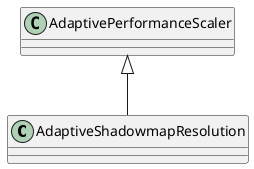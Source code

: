 @startuml
class AdaptiveShadowmapResolution {
}
AdaptivePerformanceScaler <|-- AdaptiveShadowmapResolution
@enduml
